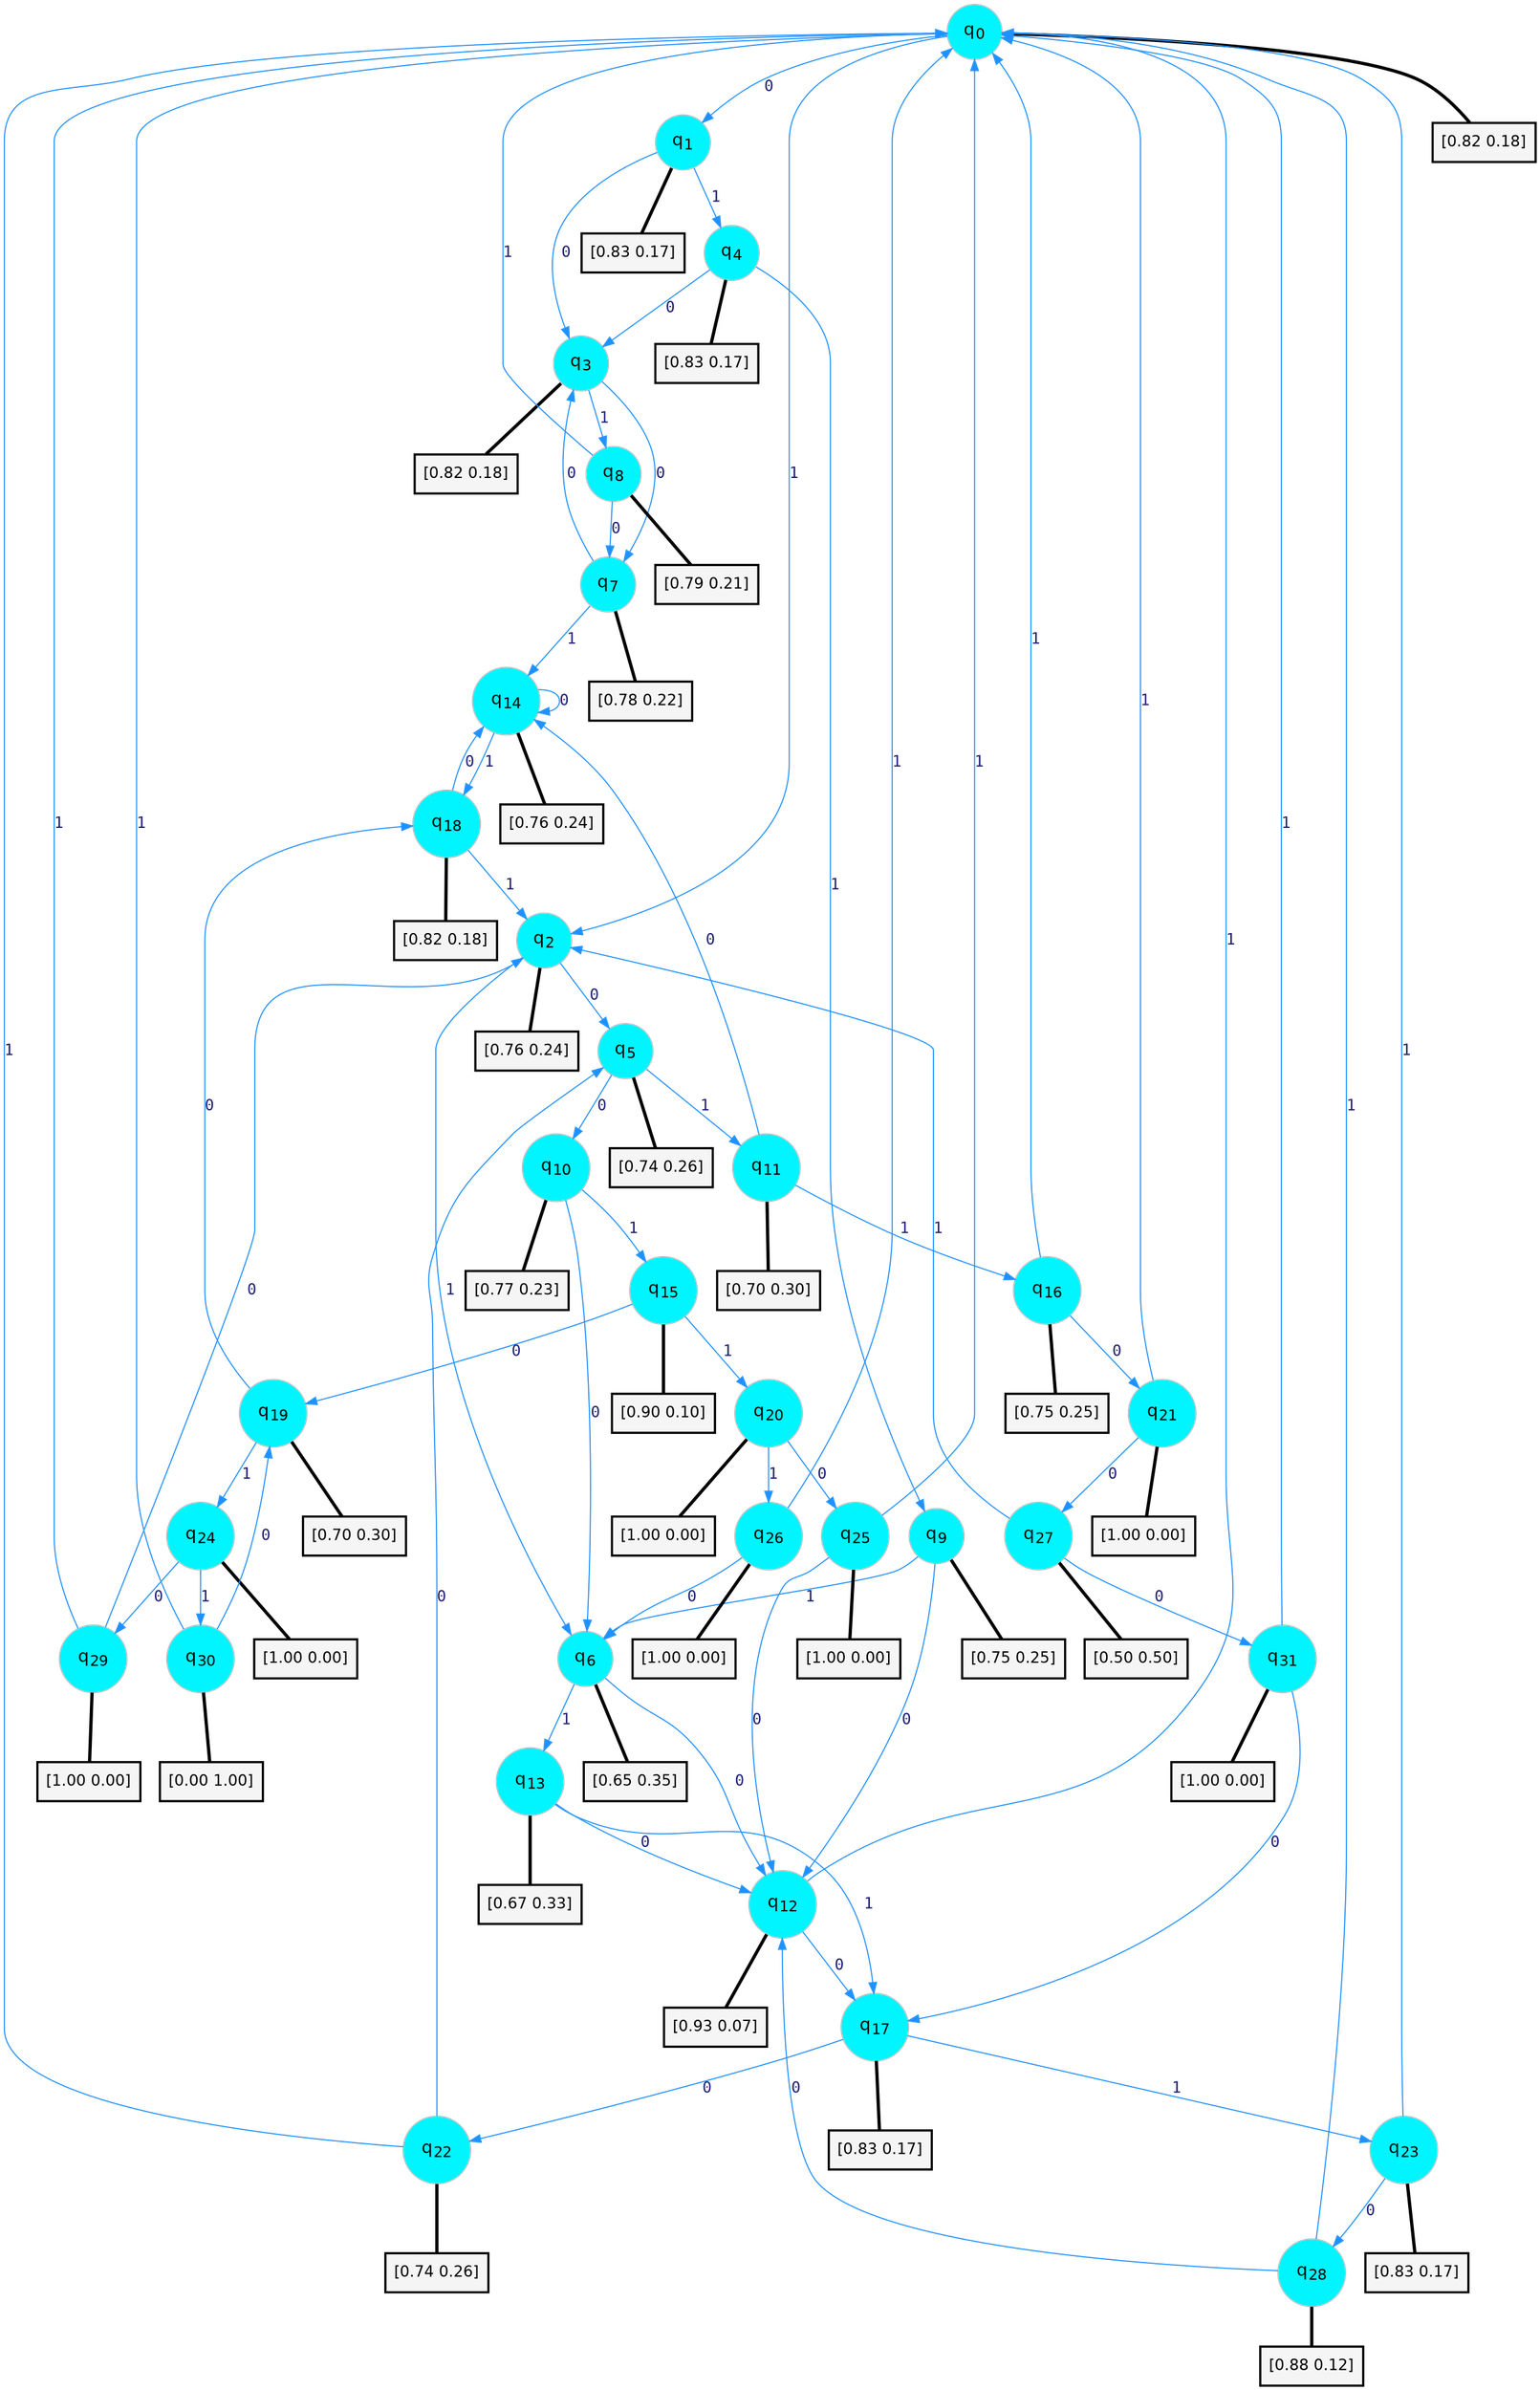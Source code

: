 digraph G {
graph [
bgcolor=transparent, dpi=300, rankdir=TD, size="40,25"];
node [
color=gray, fillcolor=turquoise1, fontcolor=black, fontname=Helvetica, fontsize=16, fontweight=bold, shape=circle, style=filled];
edge [
arrowsize=1, color=dodgerblue1, fontcolor=midnightblue, fontname=courier, fontweight=bold, penwidth=1, style=solid, weight=20];
0[label=<q<SUB>0</SUB>>];
1[label=<q<SUB>1</SUB>>];
2[label=<q<SUB>2</SUB>>];
3[label=<q<SUB>3</SUB>>];
4[label=<q<SUB>4</SUB>>];
5[label=<q<SUB>5</SUB>>];
6[label=<q<SUB>6</SUB>>];
7[label=<q<SUB>7</SUB>>];
8[label=<q<SUB>8</SUB>>];
9[label=<q<SUB>9</SUB>>];
10[label=<q<SUB>10</SUB>>];
11[label=<q<SUB>11</SUB>>];
12[label=<q<SUB>12</SUB>>];
13[label=<q<SUB>13</SUB>>];
14[label=<q<SUB>14</SUB>>];
15[label=<q<SUB>15</SUB>>];
16[label=<q<SUB>16</SUB>>];
17[label=<q<SUB>17</SUB>>];
18[label=<q<SUB>18</SUB>>];
19[label=<q<SUB>19</SUB>>];
20[label=<q<SUB>20</SUB>>];
21[label=<q<SUB>21</SUB>>];
22[label=<q<SUB>22</SUB>>];
23[label=<q<SUB>23</SUB>>];
24[label=<q<SUB>24</SUB>>];
25[label=<q<SUB>25</SUB>>];
26[label=<q<SUB>26</SUB>>];
27[label=<q<SUB>27</SUB>>];
28[label=<q<SUB>28</SUB>>];
29[label=<q<SUB>29</SUB>>];
30[label=<q<SUB>30</SUB>>];
31[label=<q<SUB>31</SUB>>];
32[label="[0.82 0.18]", shape=box,fontcolor=black, fontname=Helvetica, fontsize=14, penwidth=2, fillcolor=whitesmoke,color=black];
33[label="[0.83 0.17]", shape=box,fontcolor=black, fontname=Helvetica, fontsize=14, penwidth=2, fillcolor=whitesmoke,color=black];
34[label="[0.76 0.24]", shape=box,fontcolor=black, fontname=Helvetica, fontsize=14, penwidth=2, fillcolor=whitesmoke,color=black];
35[label="[0.82 0.18]", shape=box,fontcolor=black, fontname=Helvetica, fontsize=14, penwidth=2, fillcolor=whitesmoke,color=black];
36[label="[0.83 0.17]", shape=box,fontcolor=black, fontname=Helvetica, fontsize=14, penwidth=2, fillcolor=whitesmoke,color=black];
37[label="[0.74 0.26]", shape=box,fontcolor=black, fontname=Helvetica, fontsize=14, penwidth=2, fillcolor=whitesmoke,color=black];
38[label="[0.65 0.35]", shape=box,fontcolor=black, fontname=Helvetica, fontsize=14, penwidth=2, fillcolor=whitesmoke,color=black];
39[label="[0.78 0.22]", shape=box,fontcolor=black, fontname=Helvetica, fontsize=14, penwidth=2, fillcolor=whitesmoke,color=black];
40[label="[0.79 0.21]", shape=box,fontcolor=black, fontname=Helvetica, fontsize=14, penwidth=2, fillcolor=whitesmoke,color=black];
41[label="[0.75 0.25]", shape=box,fontcolor=black, fontname=Helvetica, fontsize=14, penwidth=2, fillcolor=whitesmoke,color=black];
42[label="[0.77 0.23]", shape=box,fontcolor=black, fontname=Helvetica, fontsize=14, penwidth=2, fillcolor=whitesmoke,color=black];
43[label="[0.70 0.30]", shape=box,fontcolor=black, fontname=Helvetica, fontsize=14, penwidth=2, fillcolor=whitesmoke,color=black];
44[label="[0.93 0.07]", shape=box,fontcolor=black, fontname=Helvetica, fontsize=14, penwidth=2, fillcolor=whitesmoke,color=black];
45[label="[0.67 0.33]", shape=box,fontcolor=black, fontname=Helvetica, fontsize=14, penwidth=2, fillcolor=whitesmoke,color=black];
46[label="[0.76 0.24]", shape=box,fontcolor=black, fontname=Helvetica, fontsize=14, penwidth=2, fillcolor=whitesmoke,color=black];
47[label="[0.90 0.10]", shape=box,fontcolor=black, fontname=Helvetica, fontsize=14, penwidth=2, fillcolor=whitesmoke,color=black];
48[label="[0.75 0.25]", shape=box,fontcolor=black, fontname=Helvetica, fontsize=14, penwidth=2, fillcolor=whitesmoke,color=black];
49[label="[0.83 0.17]", shape=box,fontcolor=black, fontname=Helvetica, fontsize=14, penwidth=2, fillcolor=whitesmoke,color=black];
50[label="[0.82 0.18]", shape=box,fontcolor=black, fontname=Helvetica, fontsize=14, penwidth=2, fillcolor=whitesmoke,color=black];
51[label="[0.70 0.30]", shape=box,fontcolor=black, fontname=Helvetica, fontsize=14, penwidth=2, fillcolor=whitesmoke,color=black];
52[label="[1.00 0.00]", shape=box,fontcolor=black, fontname=Helvetica, fontsize=14, penwidth=2, fillcolor=whitesmoke,color=black];
53[label="[1.00 0.00]", shape=box,fontcolor=black, fontname=Helvetica, fontsize=14, penwidth=2, fillcolor=whitesmoke,color=black];
54[label="[0.74 0.26]", shape=box,fontcolor=black, fontname=Helvetica, fontsize=14, penwidth=2, fillcolor=whitesmoke,color=black];
55[label="[0.83 0.17]", shape=box,fontcolor=black, fontname=Helvetica, fontsize=14, penwidth=2, fillcolor=whitesmoke,color=black];
56[label="[1.00 0.00]", shape=box,fontcolor=black, fontname=Helvetica, fontsize=14, penwidth=2, fillcolor=whitesmoke,color=black];
57[label="[1.00 0.00]", shape=box,fontcolor=black, fontname=Helvetica, fontsize=14, penwidth=2, fillcolor=whitesmoke,color=black];
58[label="[1.00 0.00]", shape=box,fontcolor=black, fontname=Helvetica, fontsize=14, penwidth=2, fillcolor=whitesmoke,color=black];
59[label="[0.50 0.50]", shape=box,fontcolor=black, fontname=Helvetica, fontsize=14, penwidth=2, fillcolor=whitesmoke,color=black];
60[label="[0.88 0.12]", shape=box,fontcolor=black, fontname=Helvetica, fontsize=14, penwidth=2, fillcolor=whitesmoke,color=black];
61[label="[1.00 0.00]", shape=box,fontcolor=black, fontname=Helvetica, fontsize=14, penwidth=2, fillcolor=whitesmoke,color=black];
62[label="[0.00 1.00]", shape=box,fontcolor=black, fontname=Helvetica, fontsize=14, penwidth=2, fillcolor=whitesmoke,color=black];
63[label="[1.00 0.00]", shape=box,fontcolor=black, fontname=Helvetica, fontsize=14, penwidth=2, fillcolor=whitesmoke,color=black];
0->1 [label=0];
0->2 [label=1];
0->32 [arrowhead=none, penwidth=3,color=black];
1->3 [label=0];
1->4 [label=1];
1->33 [arrowhead=none, penwidth=3,color=black];
2->5 [label=0];
2->6 [label=1];
2->34 [arrowhead=none, penwidth=3,color=black];
3->7 [label=0];
3->8 [label=1];
3->35 [arrowhead=none, penwidth=3,color=black];
4->3 [label=0];
4->9 [label=1];
4->36 [arrowhead=none, penwidth=3,color=black];
5->10 [label=0];
5->11 [label=1];
5->37 [arrowhead=none, penwidth=3,color=black];
6->12 [label=0];
6->13 [label=1];
6->38 [arrowhead=none, penwidth=3,color=black];
7->3 [label=0];
7->14 [label=1];
7->39 [arrowhead=none, penwidth=3,color=black];
8->7 [label=0];
8->0 [label=1];
8->40 [arrowhead=none, penwidth=3,color=black];
9->12 [label=0];
9->6 [label=1];
9->41 [arrowhead=none, penwidth=3,color=black];
10->6 [label=0];
10->15 [label=1];
10->42 [arrowhead=none, penwidth=3,color=black];
11->14 [label=0];
11->16 [label=1];
11->43 [arrowhead=none, penwidth=3,color=black];
12->17 [label=0];
12->0 [label=1];
12->44 [arrowhead=none, penwidth=3,color=black];
13->12 [label=0];
13->17 [label=1];
13->45 [arrowhead=none, penwidth=3,color=black];
14->14 [label=0];
14->18 [label=1];
14->46 [arrowhead=none, penwidth=3,color=black];
15->19 [label=0];
15->20 [label=1];
15->47 [arrowhead=none, penwidth=3,color=black];
16->21 [label=0];
16->0 [label=1];
16->48 [arrowhead=none, penwidth=3,color=black];
17->22 [label=0];
17->23 [label=1];
17->49 [arrowhead=none, penwidth=3,color=black];
18->14 [label=0];
18->2 [label=1];
18->50 [arrowhead=none, penwidth=3,color=black];
19->18 [label=0];
19->24 [label=1];
19->51 [arrowhead=none, penwidth=3,color=black];
20->25 [label=0];
20->26 [label=1];
20->52 [arrowhead=none, penwidth=3,color=black];
21->27 [label=0];
21->0 [label=1];
21->53 [arrowhead=none, penwidth=3,color=black];
22->5 [label=0];
22->0 [label=1];
22->54 [arrowhead=none, penwidth=3,color=black];
23->28 [label=0];
23->0 [label=1];
23->55 [arrowhead=none, penwidth=3,color=black];
24->29 [label=0];
24->30 [label=1];
24->56 [arrowhead=none, penwidth=3,color=black];
25->12 [label=0];
25->0 [label=1];
25->57 [arrowhead=none, penwidth=3,color=black];
26->6 [label=0];
26->0 [label=1];
26->58 [arrowhead=none, penwidth=3,color=black];
27->31 [label=0];
27->2 [label=1];
27->59 [arrowhead=none, penwidth=3,color=black];
28->12 [label=0];
28->0 [label=1];
28->60 [arrowhead=none, penwidth=3,color=black];
29->2 [label=0];
29->0 [label=1];
29->61 [arrowhead=none, penwidth=3,color=black];
30->19 [label=0];
30->0 [label=1];
30->62 [arrowhead=none, penwidth=3,color=black];
31->17 [label=0];
31->0 [label=1];
31->63 [arrowhead=none, penwidth=3,color=black];
}
